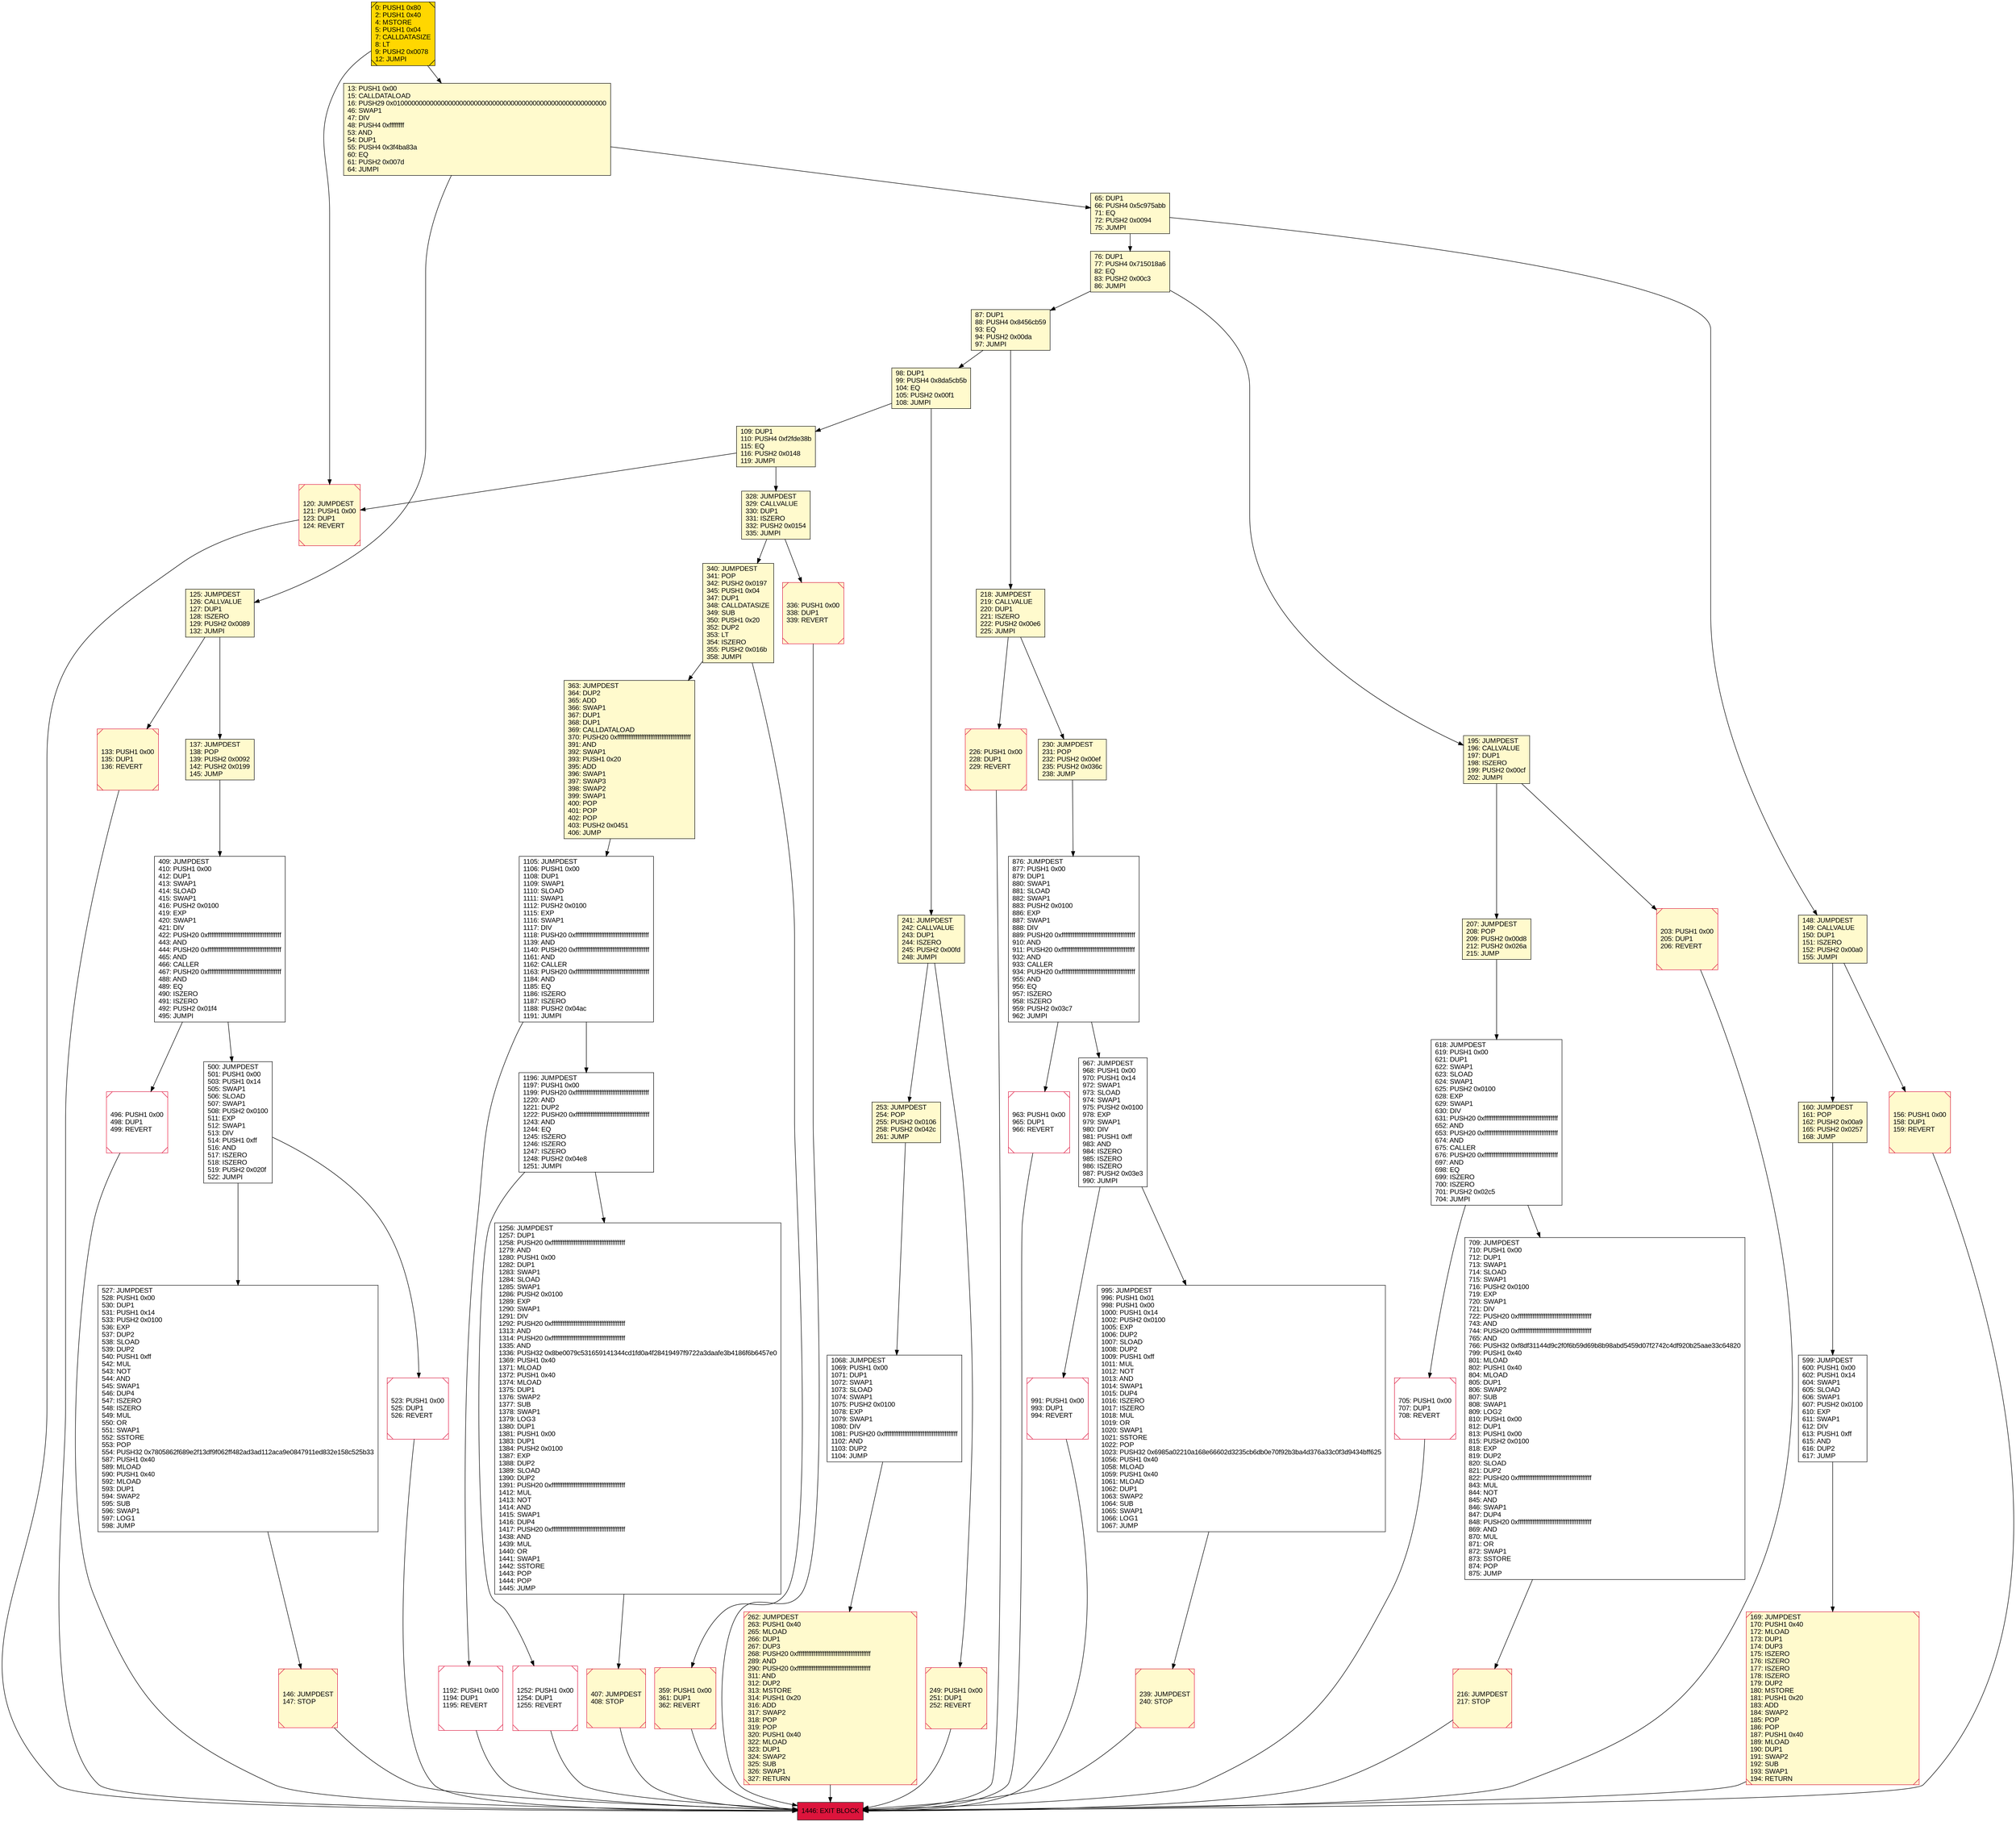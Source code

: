 digraph G {
bgcolor=transparent rankdir=UD;
node [shape=box style=filled color=black fillcolor=white fontname=arial fontcolor=black];
148 [label="148: JUMPDEST\l149: CALLVALUE\l150: DUP1\l151: ISZERO\l152: PUSH2 0x00a0\l155: JUMPI\l" fillcolor=lemonchiffon ];
407 [label="407: JUMPDEST\l408: STOP\l" fillcolor=lemonchiffon shape=Msquare color=crimson ];
146 [label="146: JUMPDEST\l147: STOP\l" fillcolor=lemonchiffon shape=Msquare color=crimson ];
230 [label="230: JUMPDEST\l231: POP\l232: PUSH2 0x00ef\l235: PUSH2 0x036c\l238: JUMP\l" fillcolor=lemonchiffon ];
1192 [label="1192: PUSH1 0x00\l1194: DUP1\l1195: REVERT\l" shape=Msquare color=crimson ];
13 [label="13: PUSH1 0x00\l15: CALLDATALOAD\l16: PUSH29 0x0100000000000000000000000000000000000000000000000000000000\l46: SWAP1\l47: DIV\l48: PUSH4 0xffffffff\l53: AND\l54: DUP1\l55: PUSH4 0x3f4ba83a\l60: EQ\l61: PUSH2 0x007d\l64: JUMPI\l" fillcolor=lemonchiffon ];
109 [label="109: DUP1\l110: PUSH4 0xf2fde38b\l115: EQ\l116: PUSH2 0x0148\l119: JUMPI\l" fillcolor=lemonchiffon ];
1196 [label="1196: JUMPDEST\l1197: PUSH1 0x00\l1199: PUSH20 0xffffffffffffffffffffffffffffffffffffffff\l1220: AND\l1221: DUP2\l1222: PUSH20 0xffffffffffffffffffffffffffffffffffffffff\l1243: AND\l1244: EQ\l1245: ISZERO\l1246: ISZERO\l1247: ISZERO\l1248: PUSH2 0x04e8\l1251: JUMPI\l" ];
98 [label="98: DUP1\l99: PUSH4 0x8da5cb5b\l104: EQ\l105: PUSH2 0x00f1\l108: JUMPI\l" fillcolor=lemonchiffon ];
169 [label="169: JUMPDEST\l170: PUSH1 0x40\l172: MLOAD\l173: DUP1\l174: DUP3\l175: ISZERO\l176: ISZERO\l177: ISZERO\l178: ISZERO\l179: DUP2\l180: MSTORE\l181: PUSH1 0x20\l183: ADD\l184: SWAP2\l185: POP\l186: POP\l187: PUSH1 0x40\l189: MLOAD\l190: DUP1\l191: SWAP2\l192: SUB\l193: SWAP1\l194: RETURN\l" fillcolor=lemonchiffon shape=Msquare color=crimson ];
76 [label="76: DUP1\l77: PUSH4 0x715018a6\l82: EQ\l83: PUSH2 0x00c3\l86: JUMPI\l" fillcolor=lemonchiffon ];
1068 [label="1068: JUMPDEST\l1069: PUSH1 0x00\l1071: DUP1\l1072: SWAP1\l1073: SLOAD\l1074: SWAP1\l1075: PUSH2 0x0100\l1078: EXP\l1079: SWAP1\l1080: DIV\l1081: PUSH20 0xffffffffffffffffffffffffffffffffffffffff\l1102: AND\l1103: DUP2\l1104: JUMP\l" ];
1256 [label="1256: JUMPDEST\l1257: DUP1\l1258: PUSH20 0xffffffffffffffffffffffffffffffffffffffff\l1279: AND\l1280: PUSH1 0x00\l1282: DUP1\l1283: SWAP1\l1284: SLOAD\l1285: SWAP1\l1286: PUSH2 0x0100\l1289: EXP\l1290: SWAP1\l1291: DIV\l1292: PUSH20 0xffffffffffffffffffffffffffffffffffffffff\l1313: AND\l1314: PUSH20 0xffffffffffffffffffffffffffffffffffffffff\l1335: AND\l1336: PUSH32 0x8be0079c531659141344cd1fd0a4f28419497f9722a3daafe3b4186f6b6457e0\l1369: PUSH1 0x40\l1371: MLOAD\l1372: PUSH1 0x40\l1374: MLOAD\l1375: DUP1\l1376: SWAP2\l1377: SUB\l1378: SWAP1\l1379: LOG3\l1380: DUP1\l1381: PUSH1 0x00\l1383: DUP1\l1384: PUSH2 0x0100\l1387: EXP\l1388: DUP2\l1389: SLOAD\l1390: DUP2\l1391: PUSH20 0xffffffffffffffffffffffffffffffffffffffff\l1412: MUL\l1413: NOT\l1414: AND\l1415: SWAP1\l1416: DUP4\l1417: PUSH20 0xffffffffffffffffffffffffffffffffffffffff\l1438: AND\l1439: MUL\l1440: OR\l1441: SWAP1\l1442: SSTORE\l1443: POP\l1444: POP\l1445: JUMP\l" ];
65 [label="65: DUP1\l66: PUSH4 0x5c975abb\l71: EQ\l72: PUSH2 0x0094\l75: JUMPI\l" fillcolor=lemonchiffon ];
253 [label="253: JUMPDEST\l254: POP\l255: PUSH2 0x0106\l258: PUSH2 0x042c\l261: JUMP\l" fillcolor=lemonchiffon ];
133 [label="133: PUSH1 0x00\l135: DUP1\l136: REVERT\l" fillcolor=lemonchiffon shape=Msquare color=crimson ];
618 [label="618: JUMPDEST\l619: PUSH1 0x00\l621: DUP1\l622: SWAP1\l623: SLOAD\l624: SWAP1\l625: PUSH2 0x0100\l628: EXP\l629: SWAP1\l630: DIV\l631: PUSH20 0xffffffffffffffffffffffffffffffffffffffff\l652: AND\l653: PUSH20 0xffffffffffffffffffffffffffffffffffffffff\l674: AND\l675: CALLER\l676: PUSH20 0xffffffffffffffffffffffffffffffffffffffff\l697: AND\l698: EQ\l699: ISZERO\l700: ISZERO\l701: PUSH2 0x02c5\l704: JUMPI\l" ];
1446 [label="1446: EXIT BLOCK\l" fillcolor=crimson ];
523 [label="523: PUSH1 0x00\l525: DUP1\l526: REVERT\l" shape=Msquare color=crimson ];
527 [label="527: JUMPDEST\l528: PUSH1 0x00\l530: DUP1\l531: PUSH1 0x14\l533: PUSH2 0x0100\l536: EXP\l537: DUP2\l538: SLOAD\l539: DUP2\l540: PUSH1 0xff\l542: MUL\l543: NOT\l544: AND\l545: SWAP1\l546: DUP4\l547: ISZERO\l548: ISZERO\l549: MUL\l550: OR\l551: SWAP1\l552: SSTORE\l553: POP\l554: PUSH32 0x7805862f689e2f13df9f062ff482ad3ad112aca9e0847911ed832e158c525b33\l587: PUSH1 0x40\l589: MLOAD\l590: PUSH1 0x40\l592: MLOAD\l593: DUP1\l594: SWAP2\l595: SUB\l596: SWAP1\l597: LOG1\l598: JUMP\l" ];
137 [label="137: JUMPDEST\l138: POP\l139: PUSH2 0x0092\l142: PUSH2 0x0199\l145: JUMP\l" fillcolor=lemonchiffon ];
599 [label="599: JUMPDEST\l600: PUSH1 0x00\l602: PUSH1 0x14\l604: SWAP1\l605: SLOAD\l606: SWAP1\l607: PUSH2 0x0100\l610: EXP\l611: SWAP1\l612: DIV\l613: PUSH1 0xff\l615: AND\l616: DUP2\l617: JUMP\l" ];
363 [label="363: JUMPDEST\l364: DUP2\l365: ADD\l366: SWAP1\l367: DUP1\l368: DUP1\l369: CALLDATALOAD\l370: PUSH20 0xffffffffffffffffffffffffffffffffffffffff\l391: AND\l392: SWAP1\l393: PUSH1 0x20\l395: ADD\l396: SWAP1\l397: SWAP3\l398: SWAP2\l399: SWAP1\l400: POP\l401: POP\l402: POP\l403: PUSH2 0x0451\l406: JUMP\l" fillcolor=lemonchiffon ];
500 [label="500: JUMPDEST\l501: PUSH1 0x00\l503: PUSH1 0x14\l505: SWAP1\l506: SLOAD\l507: SWAP1\l508: PUSH2 0x0100\l511: EXP\l512: SWAP1\l513: DIV\l514: PUSH1 0xff\l516: AND\l517: ISZERO\l518: ISZERO\l519: PUSH2 0x020f\l522: JUMPI\l" ];
125 [label="125: JUMPDEST\l126: CALLVALUE\l127: DUP1\l128: ISZERO\l129: PUSH2 0x0089\l132: JUMPI\l" fillcolor=lemonchiffon ];
160 [label="160: JUMPDEST\l161: POP\l162: PUSH2 0x00a9\l165: PUSH2 0x0257\l168: JUMP\l" fillcolor=lemonchiffon ];
0 [label="0: PUSH1 0x80\l2: PUSH1 0x40\l4: MSTORE\l5: PUSH1 0x04\l7: CALLDATASIZE\l8: LT\l9: PUSH2 0x0078\l12: JUMPI\l" fillcolor=lemonchiffon shape=Msquare fillcolor=gold ];
156 [label="156: PUSH1 0x00\l158: DUP1\l159: REVERT\l" fillcolor=lemonchiffon shape=Msquare color=crimson ];
218 [label="218: JUMPDEST\l219: CALLVALUE\l220: DUP1\l221: ISZERO\l222: PUSH2 0x00e6\l225: JUMPI\l" fillcolor=lemonchiffon ];
226 [label="226: PUSH1 0x00\l228: DUP1\l229: REVERT\l" fillcolor=lemonchiffon shape=Msquare color=crimson ];
1252 [label="1252: PUSH1 0x00\l1254: DUP1\l1255: REVERT\l" shape=Msquare color=crimson ];
359 [label="359: PUSH1 0x00\l361: DUP1\l362: REVERT\l" fillcolor=lemonchiffon shape=Msquare color=crimson ];
967 [label="967: JUMPDEST\l968: PUSH1 0x00\l970: PUSH1 0x14\l972: SWAP1\l973: SLOAD\l974: SWAP1\l975: PUSH2 0x0100\l978: EXP\l979: SWAP1\l980: DIV\l981: PUSH1 0xff\l983: AND\l984: ISZERO\l985: ISZERO\l986: ISZERO\l987: PUSH2 0x03e3\l990: JUMPI\l" ];
195 [label="195: JUMPDEST\l196: CALLVALUE\l197: DUP1\l198: ISZERO\l199: PUSH2 0x00cf\l202: JUMPI\l" fillcolor=lemonchiffon ];
216 [label="216: JUMPDEST\l217: STOP\l" fillcolor=lemonchiffon shape=Msquare color=crimson ];
87 [label="87: DUP1\l88: PUSH4 0x8456cb59\l93: EQ\l94: PUSH2 0x00da\l97: JUMPI\l" fillcolor=lemonchiffon ];
709 [label="709: JUMPDEST\l710: PUSH1 0x00\l712: DUP1\l713: SWAP1\l714: SLOAD\l715: SWAP1\l716: PUSH2 0x0100\l719: EXP\l720: SWAP1\l721: DIV\l722: PUSH20 0xffffffffffffffffffffffffffffffffffffffff\l743: AND\l744: PUSH20 0xffffffffffffffffffffffffffffffffffffffff\l765: AND\l766: PUSH32 0xf8df31144d9c2f0f6b59d69b8b98abd5459d07f2742c4df920b25aae33c64820\l799: PUSH1 0x40\l801: MLOAD\l802: PUSH1 0x40\l804: MLOAD\l805: DUP1\l806: SWAP2\l807: SUB\l808: SWAP1\l809: LOG2\l810: PUSH1 0x00\l812: DUP1\l813: PUSH1 0x00\l815: PUSH2 0x0100\l818: EXP\l819: DUP2\l820: SLOAD\l821: DUP2\l822: PUSH20 0xffffffffffffffffffffffffffffffffffffffff\l843: MUL\l844: NOT\l845: AND\l846: SWAP1\l847: DUP4\l848: PUSH20 0xffffffffffffffffffffffffffffffffffffffff\l869: AND\l870: MUL\l871: OR\l872: SWAP1\l873: SSTORE\l874: POP\l875: JUMP\l" ];
995 [label="995: JUMPDEST\l996: PUSH1 0x01\l998: PUSH1 0x00\l1000: PUSH1 0x14\l1002: PUSH2 0x0100\l1005: EXP\l1006: DUP2\l1007: SLOAD\l1008: DUP2\l1009: PUSH1 0xff\l1011: MUL\l1012: NOT\l1013: AND\l1014: SWAP1\l1015: DUP4\l1016: ISZERO\l1017: ISZERO\l1018: MUL\l1019: OR\l1020: SWAP1\l1021: SSTORE\l1022: POP\l1023: PUSH32 0x6985a02210a168e66602d3235cb6db0e70f92b3ba4d376a33c0f3d9434bff625\l1056: PUSH1 0x40\l1058: MLOAD\l1059: PUSH1 0x40\l1061: MLOAD\l1062: DUP1\l1063: SWAP2\l1064: SUB\l1065: SWAP1\l1066: LOG1\l1067: JUMP\l" ];
876 [label="876: JUMPDEST\l877: PUSH1 0x00\l879: DUP1\l880: SWAP1\l881: SLOAD\l882: SWAP1\l883: PUSH2 0x0100\l886: EXP\l887: SWAP1\l888: DIV\l889: PUSH20 0xffffffffffffffffffffffffffffffffffffffff\l910: AND\l911: PUSH20 0xffffffffffffffffffffffffffffffffffffffff\l932: AND\l933: CALLER\l934: PUSH20 0xffffffffffffffffffffffffffffffffffffffff\l955: AND\l956: EQ\l957: ISZERO\l958: ISZERO\l959: PUSH2 0x03c7\l962: JUMPI\l" ];
496 [label="496: PUSH1 0x00\l498: DUP1\l499: REVERT\l" shape=Msquare color=crimson ];
207 [label="207: JUMPDEST\l208: POP\l209: PUSH2 0x00d8\l212: PUSH2 0x026a\l215: JUMP\l" fillcolor=lemonchiffon ];
262 [label="262: JUMPDEST\l263: PUSH1 0x40\l265: MLOAD\l266: DUP1\l267: DUP3\l268: PUSH20 0xffffffffffffffffffffffffffffffffffffffff\l289: AND\l290: PUSH20 0xffffffffffffffffffffffffffffffffffffffff\l311: AND\l312: DUP2\l313: MSTORE\l314: PUSH1 0x20\l316: ADD\l317: SWAP2\l318: POP\l319: POP\l320: PUSH1 0x40\l322: MLOAD\l323: DUP1\l324: SWAP2\l325: SUB\l326: SWAP1\l327: RETURN\l" fillcolor=lemonchiffon shape=Msquare color=crimson ];
241 [label="241: JUMPDEST\l242: CALLVALUE\l243: DUP1\l244: ISZERO\l245: PUSH2 0x00fd\l248: JUMPI\l" fillcolor=lemonchiffon ];
249 [label="249: PUSH1 0x00\l251: DUP1\l252: REVERT\l" fillcolor=lemonchiffon shape=Msquare color=crimson ];
705 [label="705: PUSH1 0x00\l707: DUP1\l708: REVERT\l" shape=Msquare color=crimson ];
963 [label="963: PUSH1 0x00\l965: DUP1\l966: REVERT\l" shape=Msquare color=crimson ];
409 [label="409: JUMPDEST\l410: PUSH1 0x00\l412: DUP1\l413: SWAP1\l414: SLOAD\l415: SWAP1\l416: PUSH2 0x0100\l419: EXP\l420: SWAP1\l421: DIV\l422: PUSH20 0xffffffffffffffffffffffffffffffffffffffff\l443: AND\l444: PUSH20 0xffffffffffffffffffffffffffffffffffffffff\l465: AND\l466: CALLER\l467: PUSH20 0xffffffffffffffffffffffffffffffffffffffff\l488: AND\l489: EQ\l490: ISZERO\l491: ISZERO\l492: PUSH2 0x01f4\l495: JUMPI\l" ];
203 [label="203: PUSH1 0x00\l205: DUP1\l206: REVERT\l" fillcolor=lemonchiffon shape=Msquare color=crimson ];
1105 [label="1105: JUMPDEST\l1106: PUSH1 0x00\l1108: DUP1\l1109: SWAP1\l1110: SLOAD\l1111: SWAP1\l1112: PUSH2 0x0100\l1115: EXP\l1116: SWAP1\l1117: DIV\l1118: PUSH20 0xffffffffffffffffffffffffffffffffffffffff\l1139: AND\l1140: PUSH20 0xffffffffffffffffffffffffffffffffffffffff\l1161: AND\l1162: CALLER\l1163: PUSH20 0xffffffffffffffffffffffffffffffffffffffff\l1184: AND\l1185: EQ\l1186: ISZERO\l1187: ISZERO\l1188: PUSH2 0x04ac\l1191: JUMPI\l" ];
336 [label="336: PUSH1 0x00\l338: DUP1\l339: REVERT\l" fillcolor=lemonchiffon shape=Msquare color=crimson ];
328 [label="328: JUMPDEST\l329: CALLVALUE\l330: DUP1\l331: ISZERO\l332: PUSH2 0x0154\l335: JUMPI\l" fillcolor=lemonchiffon ];
239 [label="239: JUMPDEST\l240: STOP\l" fillcolor=lemonchiffon shape=Msquare color=crimson ];
340 [label="340: JUMPDEST\l341: POP\l342: PUSH2 0x0197\l345: PUSH1 0x04\l347: DUP1\l348: CALLDATASIZE\l349: SUB\l350: PUSH1 0x20\l352: DUP2\l353: LT\l354: ISZERO\l355: PUSH2 0x016b\l358: JUMPI\l" fillcolor=lemonchiffon ];
120 [label="120: JUMPDEST\l121: PUSH1 0x00\l123: DUP1\l124: REVERT\l" fillcolor=lemonchiffon shape=Msquare color=crimson ];
991 [label="991: PUSH1 0x00\l993: DUP1\l994: REVERT\l" shape=Msquare color=crimson ];
218 -> 226;
65 -> 76;
133 -> 1446;
709 -> 216;
98 -> 109;
328 -> 336;
1196 -> 1256;
967 -> 995;
160 -> 599;
523 -> 1446;
87 -> 218;
328 -> 340;
241 -> 249;
13 -> 65;
125 -> 137;
876 -> 967;
65 -> 148;
1256 -> 407;
156 -> 1446;
125 -> 133;
195 -> 207;
500 -> 523;
500 -> 527;
146 -> 1446;
195 -> 203;
407 -> 1446;
599 -> 169;
527 -> 146;
1192 -> 1446;
169 -> 1446;
876 -> 963;
0 -> 13;
995 -> 239;
13 -> 125;
409 -> 496;
967 -> 991;
253 -> 1068;
148 -> 160;
340 -> 359;
148 -> 156;
98 -> 241;
618 -> 705;
963 -> 1446;
705 -> 1446;
0 -> 120;
137 -> 409;
218 -> 230;
203 -> 1446;
340 -> 363;
1068 -> 262;
76 -> 195;
409 -> 500;
76 -> 87;
336 -> 1446;
1196 -> 1252;
991 -> 1446;
230 -> 876;
363 -> 1105;
120 -> 1446;
87 -> 98;
239 -> 1446;
359 -> 1446;
1252 -> 1446;
1105 -> 1192;
109 -> 328;
226 -> 1446;
216 -> 1446;
618 -> 709;
109 -> 120;
207 -> 618;
262 -> 1446;
241 -> 253;
496 -> 1446;
249 -> 1446;
1105 -> 1196;
}